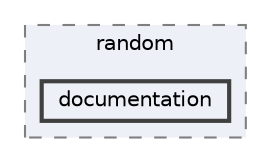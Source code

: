digraph "/Users/fola/Documents/ArkScript/Ark/lib/modules/random/documentation"
{
 // INTERACTIVE_SVG=YES
 // LATEX_PDF_SIZE
  bgcolor="transparent";
  edge [fontname=Helvetica,fontsize=10,labelfontname=Helvetica,labelfontsize=10];
  node [fontname=Helvetica,fontsize=10,shape=box,height=0.2,width=0.4];
  compound=true
  subgraph clusterdir_d8411377429e990023c4fcdabdec29bc {
    graph [ bgcolor="#edf0f7", pencolor="grey50", label="random", fontname=Helvetica,fontsize=10 style="filled,dashed", URL="dir_d8411377429e990023c4fcdabdec29bc.html",tooltip=""]
  dir_6ad2af76639606c9ceeee4eaab03257f [label="documentation", fillcolor="#edf0f7", color="grey25", style="filled,bold", URL="dir_6ad2af76639606c9ceeee4eaab03257f.html",tooltip=""];
  }
}
